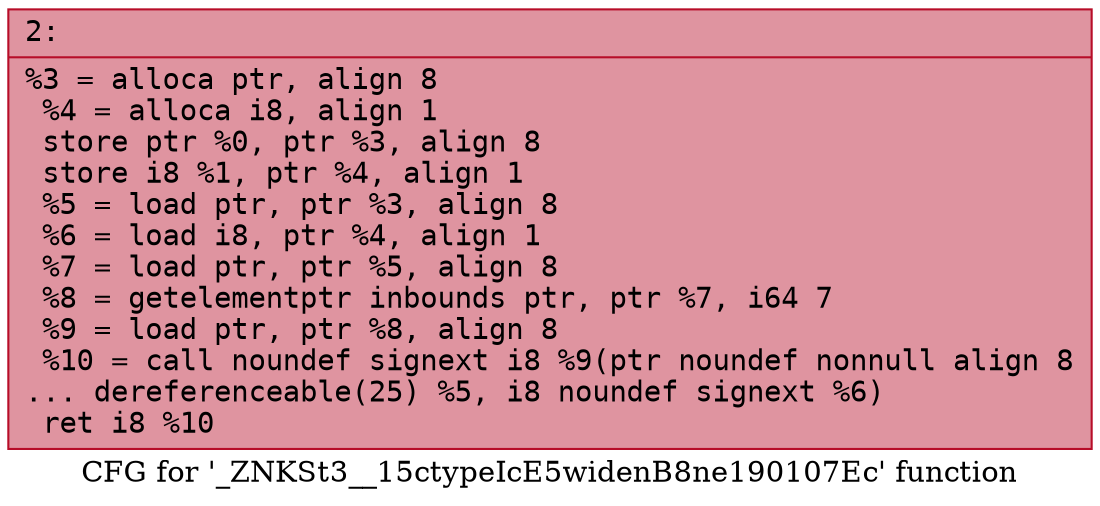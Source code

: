 digraph "CFG for '_ZNKSt3__15ctypeIcE5widenB8ne190107Ec' function" {
	label="CFG for '_ZNKSt3__15ctypeIcE5widenB8ne190107Ec' function";

	Node0x600000d3cff0 [shape=record,color="#b70d28ff", style=filled, fillcolor="#b70d2870" fontname="Courier",label="{2:\l|  %3 = alloca ptr, align 8\l  %4 = alloca i8, align 1\l  store ptr %0, ptr %3, align 8\l  store i8 %1, ptr %4, align 1\l  %5 = load ptr, ptr %3, align 8\l  %6 = load i8, ptr %4, align 1\l  %7 = load ptr, ptr %5, align 8\l  %8 = getelementptr inbounds ptr, ptr %7, i64 7\l  %9 = load ptr, ptr %8, align 8\l  %10 = call noundef signext i8 %9(ptr noundef nonnull align 8\l... dereferenceable(25) %5, i8 noundef signext %6)\l  ret i8 %10\l}"];
}
